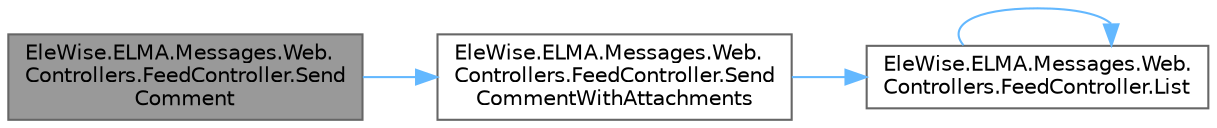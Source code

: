 digraph "EleWise.ELMA.Messages.Web.Controllers.FeedController.SendComment"
{
 // LATEX_PDF_SIZE
  bgcolor="transparent";
  edge [fontname=Helvetica,fontsize=10,labelfontname=Helvetica,labelfontsize=10];
  node [fontname=Helvetica,fontsize=10,shape=box,height=0.2,width=0.4];
  rankdir="LR";
  Node1 [id="Node000001",label="EleWise.ELMA.Messages.Web.\lControllers.FeedController.Send\lComment",height=0.2,width=0.4,color="gray40", fillcolor="grey60", style="filled", fontcolor="black",tooltip="Сохранить комментарий к сообщению."];
  Node1 -> Node2 [id="edge1_Node000001_Node000002",color="steelblue1",style="solid",tooltip=" "];
  Node2 [id="Node000002",label="EleWise.ELMA.Messages.Web.\lControllers.FeedController.Send\lCommentWithAttachments",height=0.2,width=0.4,color="grey40", fillcolor="white", style="filled",URL="$class_ele_wise_1_1_e_l_m_a_1_1_messages_1_1_web_1_1_controllers_1_1_feed_controller.html#ab4a338df1a469541a28fe60bd57a9d1d",tooltip="Сохранить комментарий c вложениями к сообщению."];
  Node2 -> Node3 [id="edge2_Node000002_Node000003",color="steelblue1",style="solid",tooltip=" "];
  Node3 [id="Node000003",label="EleWise.ELMA.Messages.Web.\lControllers.FeedController.List",height=0.2,width=0.4,color="grey40", fillcolor="white", style="filled",URL="$class_ele_wise_1_1_e_l_m_a_1_1_messages_1_1_web_1_1_controllers_1_1_feed_controller.html#a8f8074d3d16c270ad00da1764a86e705",tooltip="Загрузка ленты сообщений."];
  Node3 -> Node3 [id="edge3_Node000003_Node000003",color="steelblue1",style="solid",tooltip=" "];
}
